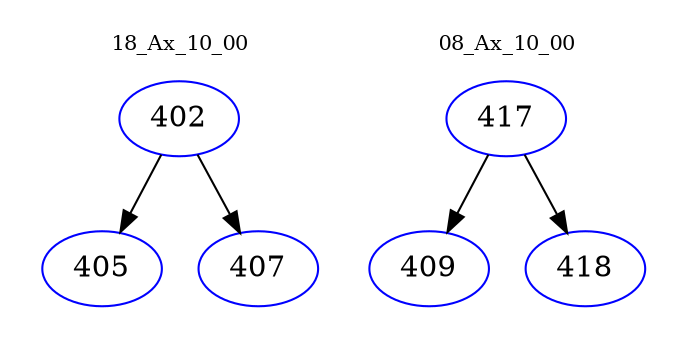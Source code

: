 digraph{
subgraph cluster_0 {
color = white
label = "18_Ax_10_00";
fontsize=10;
T0_402 [label="402", color="blue"]
T0_402 -> T0_405 [color="black"]
T0_405 [label="405", color="blue"]
T0_402 -> T0_407 [color="black"]
T0_407 [label="407", color="blue"]
}
subgraph cluster_1 {
color = white
label = "08_Ax_10_00";
fontsize=10;
T1_417 [label="417", color="blue"]
T1_417 -> T1_409 [color="black"]
T1_409 [label="409", color="blue"]
T1_417 -> T1_418 [color="black"]
T1_418 [label="418", color="blue"]
}
}

